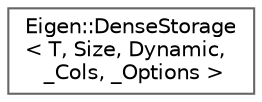 digraph "Graphical Class Hierarchy"
{
 // LATEX_PDF_SIZE
  bgcolor="transparent";
  edge [fontname=Helvetica,fontsize=10,labelfontname=Helvetica,labelfontsize=10];
  node [fontname=Helvetica,fontsize=10,shape=box,height=0.2,width=0.4];
  rankdir="LR";
  Node0 [id="Node000000",label="Eigen::DenseStorage\l\< T, Size, Dynamic,\l _Cols, _Options \>",height=0.2,width=0.4,color="grey40", fillcolor="white", style="filled",URL="$classEigen_1_1DenseStorage_3_01T_00_01Size_00_01Dynamic_00_01__Cols_00_01__Options_01_4.html",tooltip=" "];
}
